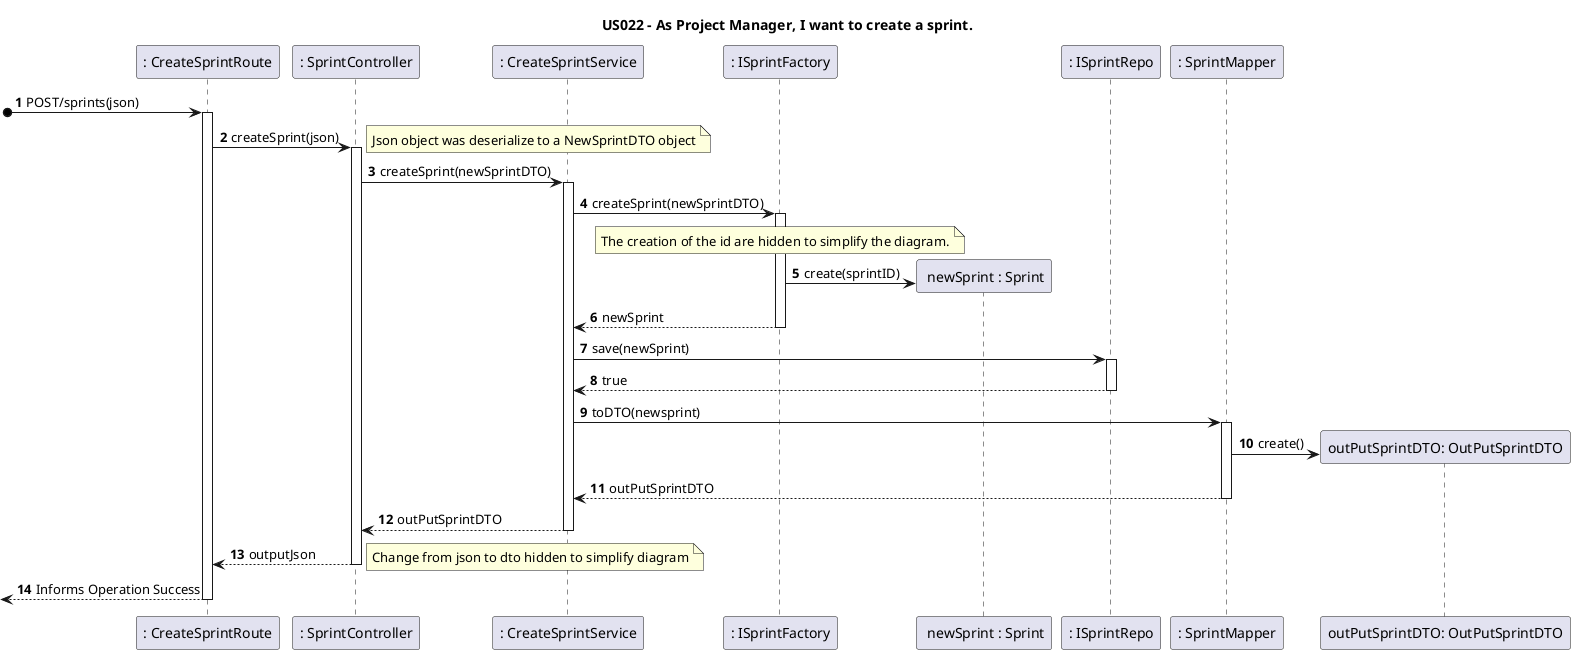 @startuml

title US022 - As Project Manager, I want to create a sprint.

autoactivate on
autonumber

participant ": CreateSprintRoute" as UI
participant ": SprintController" as Ctrl
participant ": CreateSprintService" as createSprintService
participant ": ISprintFactory" as sprintFactory
participant " newSprint : Sprint" as sprint
participant ": ISprintRepo" as sprintRepo
participant ": SprintMapper" as sprintMapper
participant "outPutSprintDTO: OutPutSprintDTO" as outPutSprintDTO


[o-> UI: POST/sprints(json)
UI -> Ctrl: createSprint(json)
note right
Json object was deserialize to a NewSprintDTO object
end note
Ctrl -> createSprintService: createSprint(newSprintDTO)
createSprintService -> sprintFactory: createSprint(newSprintDTO)
note over sprintFactory : The creation of the id are hidden to simplify the diagram.
sprintFactory -> sprint**: create(sprintID)
sprintFactory --> createSprintService: newSprint
createSprintService -> sprintRepo: save(newSprint)
sprintRepo --> createSprintService: true
createSprintService -> sprintMapper: toDTO(newsprint)
sprintMapper -> outPutSprintDTO**: create()
sprintMapper --> createSprintService: outPutSprintDTO
createSprintService --> Ctrl: outPutSprintDTO
Ctrl --> UI: outputJson
note right
Change from json to dto hidden to simplify diagram
end note
[<--UI : Informs Operation Success
@enduml